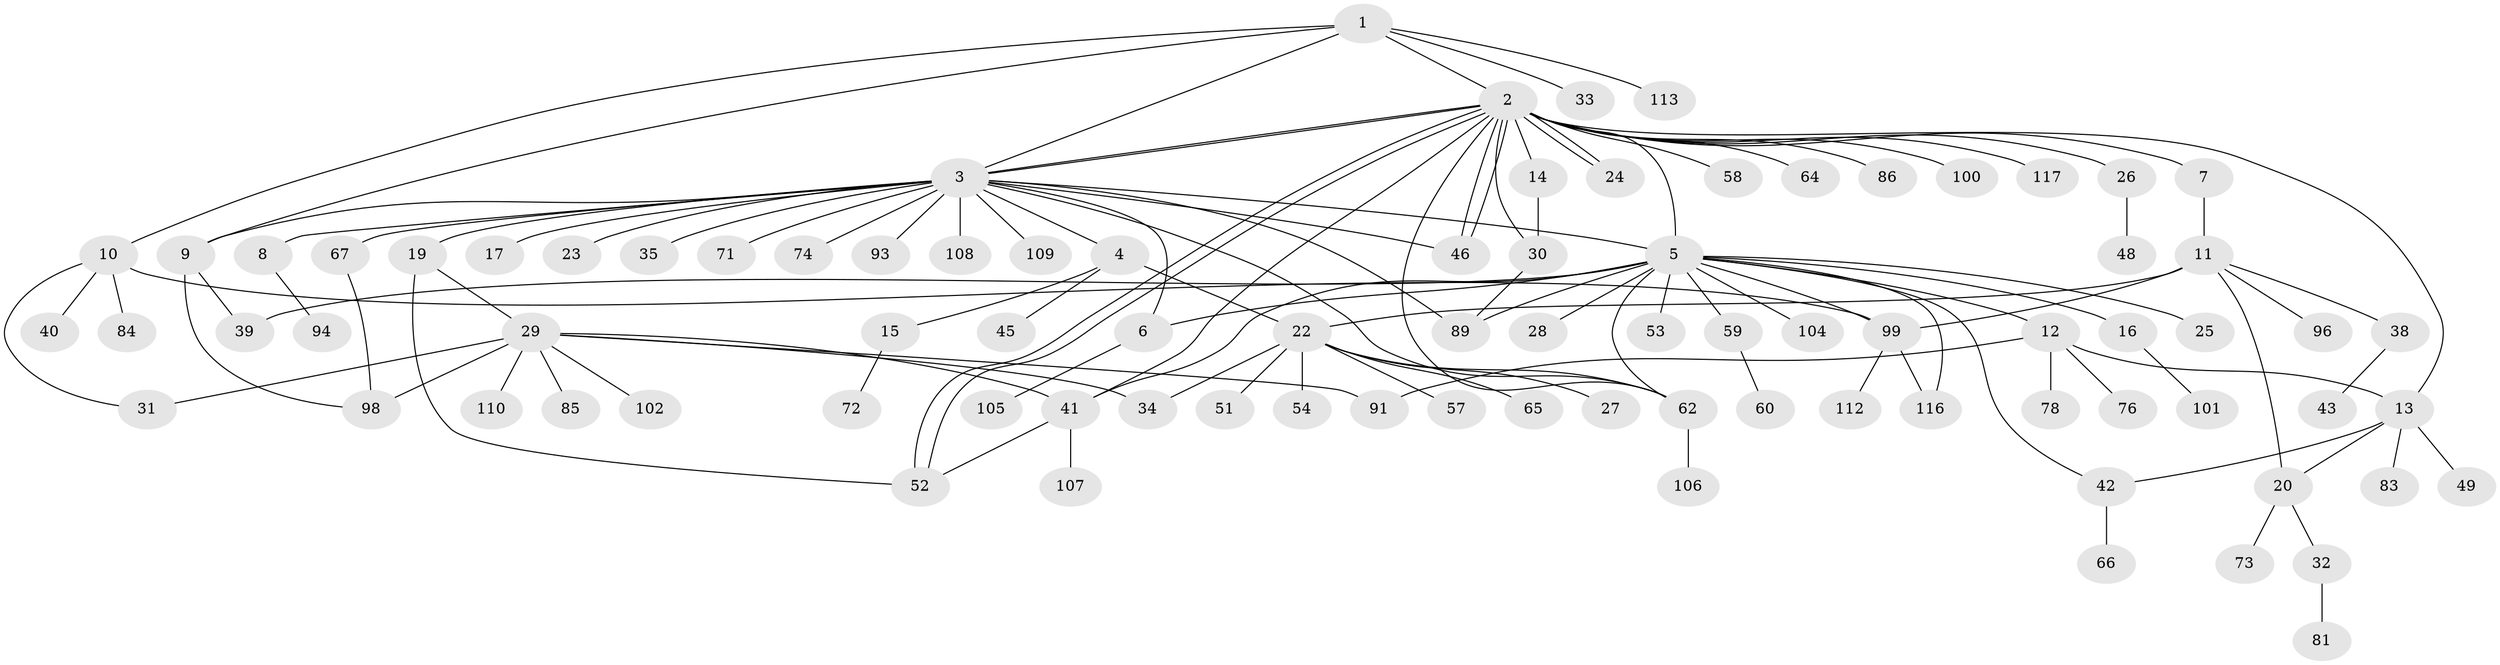 // Generated by graph-tools (version 1.1) at 2025/23/03/03/25 07:23:49]
// undirected, 88 vertices, 119 edges
graph export_dot {
graph [start="1"]
  node [color=gray90,style=filled];
  1 [super="+115"];
  2 [super="+56"];
  3 [super="+82"];
  4 [super="+90"];
  5 [super="+68"];
  6 [super="+88"];
  7;
  8 [super="+92"];
  9 [super="+18"];
  10 [super="+114"];
  11 [super="+44"];
  12 [super="+87"];
  13 [super="+37"];
  14 [super="+21"];
  15 [super="+95"];
  16;
  17;
  19 [super="+75"];
  20 [super="+77"];
  22 [super="+47"];
  23;
  24;
  25 [super="+61"];
  26 [super="+55"];
  27;
  28;
  29 [super="+69"];
  30 [super="+36"];
  31;
  32 [super="+79"];
  33;
  34 [super="+80"];
  35;
  38 [super="+97"];
  39 [super="+50"];
  40;
  41;
  42;
  43;
  45;
  46;
  48;
  49;
  51;
  52 [super="+70"];
  53;
  54;
  57;
  58;
  59;
  60;
  62 [super="+63"];
  64;
  65;
  66;
  67;
  71;
  72;
  73;
  74;
  76;
  78;
  81;
  83;
  84;
  85;
  86;
  89;
  91;
  93;
  94;
  96;
  98 [super="+111"];
  99;
  100 [super="+103"];
  101;
  102;
  104;
  105;
  106;
  107;
  108;
  109;
  110;
  112;
  113;
  116;
  117;
  1 -- 2;
  1 -- 3;
  1 -- 10;
  1 -- 33;
  1 -- 113;
  1 -- 9;
  2 -- 3;
  2 -- 3;
  2 -- 5;
  2 -- 7;
  2 -- 14;
  2 -- 24;
  2 -- 24;
  2 -- 26;
  2 -- 30;
  2 -- 46;
  2 -- 46;
  2 -- 52;
  2 -- 52;
  2 -- 58;
  2 -- 62;
  2 -- 64;
  2 -- 86;
  2 -- 100;
  2 -- 117;
  2 -- 41;
  2 -- 13;
  3 -- 4;
  3 -- 5;
  3 -- 6;
  3 -- 8;
  3 -- 9;
  3 -- 17;
  3 -- 19;
  3 -- 23;
  3 -- 35;
  3 -- 46;
  3 -- 67;
  3 -- 71;
  3 -- 74;
  3 -- 89;
  3 -- 93;
  3 -- 108;
  3 -- 109;
  3 -- 62;
  4 -- 15;
  4 -- 45;
  4 -- 22;
  5 -- 12;
  5 -- 16;
  5 -- 25;
  5 -- 28;
  5 -- 39;
  5 -- 41;
  5 -- 42;
  5 -- 53;
  5 -- 59;
  5 -- 89;
  5 -- 99;
  5 -- 104;
  5 -- 6;
  5 -- 116;
  5 -- 62;
  6 -- 105;
  7 -- 11;
  8 -- 94;
  9 -- 39;
  9 -- 98;
  10 -- 31;
  10 -- 40;
  10 -- 84;
  10 -- 99;
  11 -- 20;
  11 -- 22 [weight=2];
  11 -- 38;
  11 -- 96;
  11 -- 99;
  12 -- 13;
  12 -- 76;
  12 -- 78;
  12 -- 91;
  13 -- 20;
  13 -- 49;
  13 -- 42;
  13 -- 83;
  14 -- 30;
  15 -- 72;
  16 -- 101;
  19 -- 29 [weight=2];
  19 -- 52;
  20 -- 32;
  20 -- 73;
  22 -- 27;
  22 -- 34;
  22 -- 51;
  22 -- 57;
  22 -- 65;
  22 -- 54;
  22 -- 62;
  26 -- 48;
  29 -- 31;
  29 -- 41;
  29 -- 102;
  29 -- 110;
  29 -- 34;
  29 -- 98;
  29 -- 85;
  29 -- 91;
  30 -- 89;
  32 -- 81;
  38 -- 43;
  41 -- 52;
  41 -- 107;
  42 -- 66;
  59 -- 60;
  62 -- 106;
  67 -- 98;
  99 -- 112;
  99 -- 116;
}
